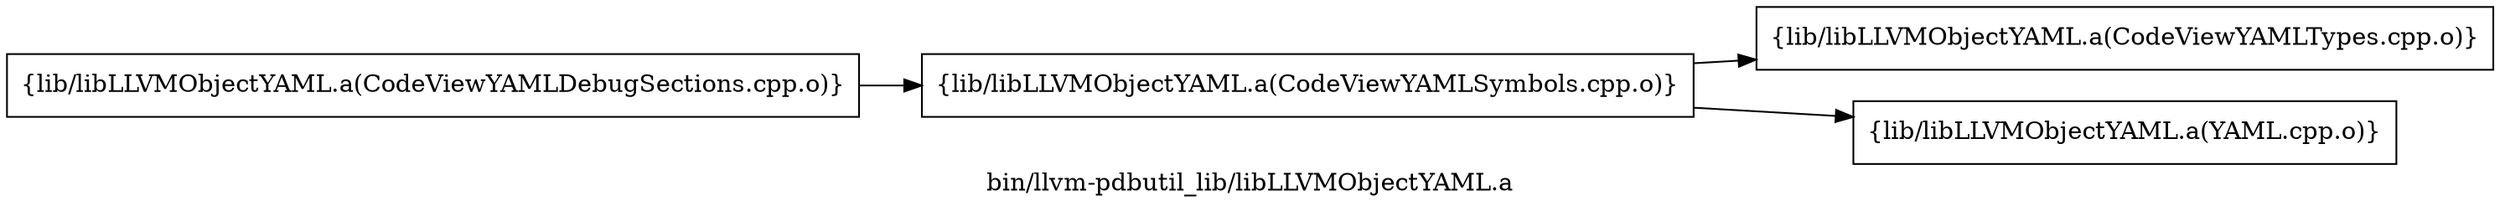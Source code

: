 digraph "bin/llvm-pdbutil_lib/libLLVMObjectYAML.a" {
	label="bin/llvm-pdbutil_lib/libLLVMObjectYAML.a";
	rankdir=LR;
	{ rank=same; Node0x5607bd0ff2f8;  }
	{ rank=same; Node0x5607bd0fe948;  }

	Node0x5607bd0ff2f8 [shape=record,shape=box,group=0,label="{lib/libLLVMObjectYAML.a(CodeViewYAMLDebugSections.cpp.o)}"];
	Node0x5607bd0ff2f8 -> Node0x5607bd0fe948;
	Node0x5607bd0fe948 [shape=record,shape=box,group=0,label="{lib/libLLVMObjectYAML.a(CodeViewYAMLSymbols.cpp.o)}"];
	Node0x5607bd0fe948 -> Node0x5607bd1105f8;
	Node0x5607bd0fe948 -> Node0x5607bd111688;
	Node0x5607bd1105f8 [shape=record,shape=box,group=0,label="{lib/libLLVMObjectYAML.a(CodeViewYAMLTypes.cpp.o)}"];
	Node0x5607bd111688 [shape=record,shape=box,group=0,label="{lib/libLLVMObjectYAML.a(YAML.cpp.o)}"];
}
